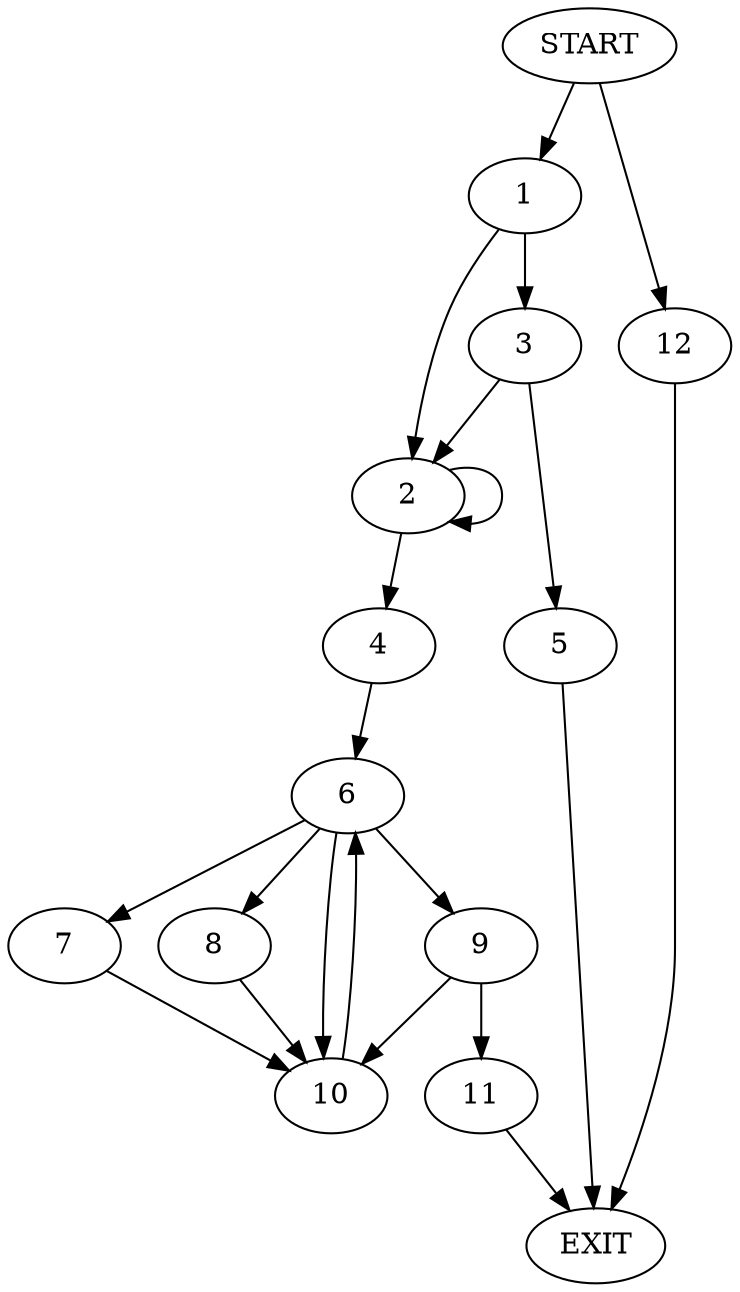 digraph {
0 [label="START"]
13 [label="EXIT"]
0 -> 1
1 -> 2
1 -> 3
2 -> 2
2 -> 4
3 -> 2
3 -> 5
5 -> 13
4 -> 6
6 -> 7
6 -> 8
6 -> 9
6 -> 10
10 -> 6
9 -> 11
9 -> 10
7 -> 10
8 -> 10
11 -> 13
0 -> 12
12 -> 13
}
